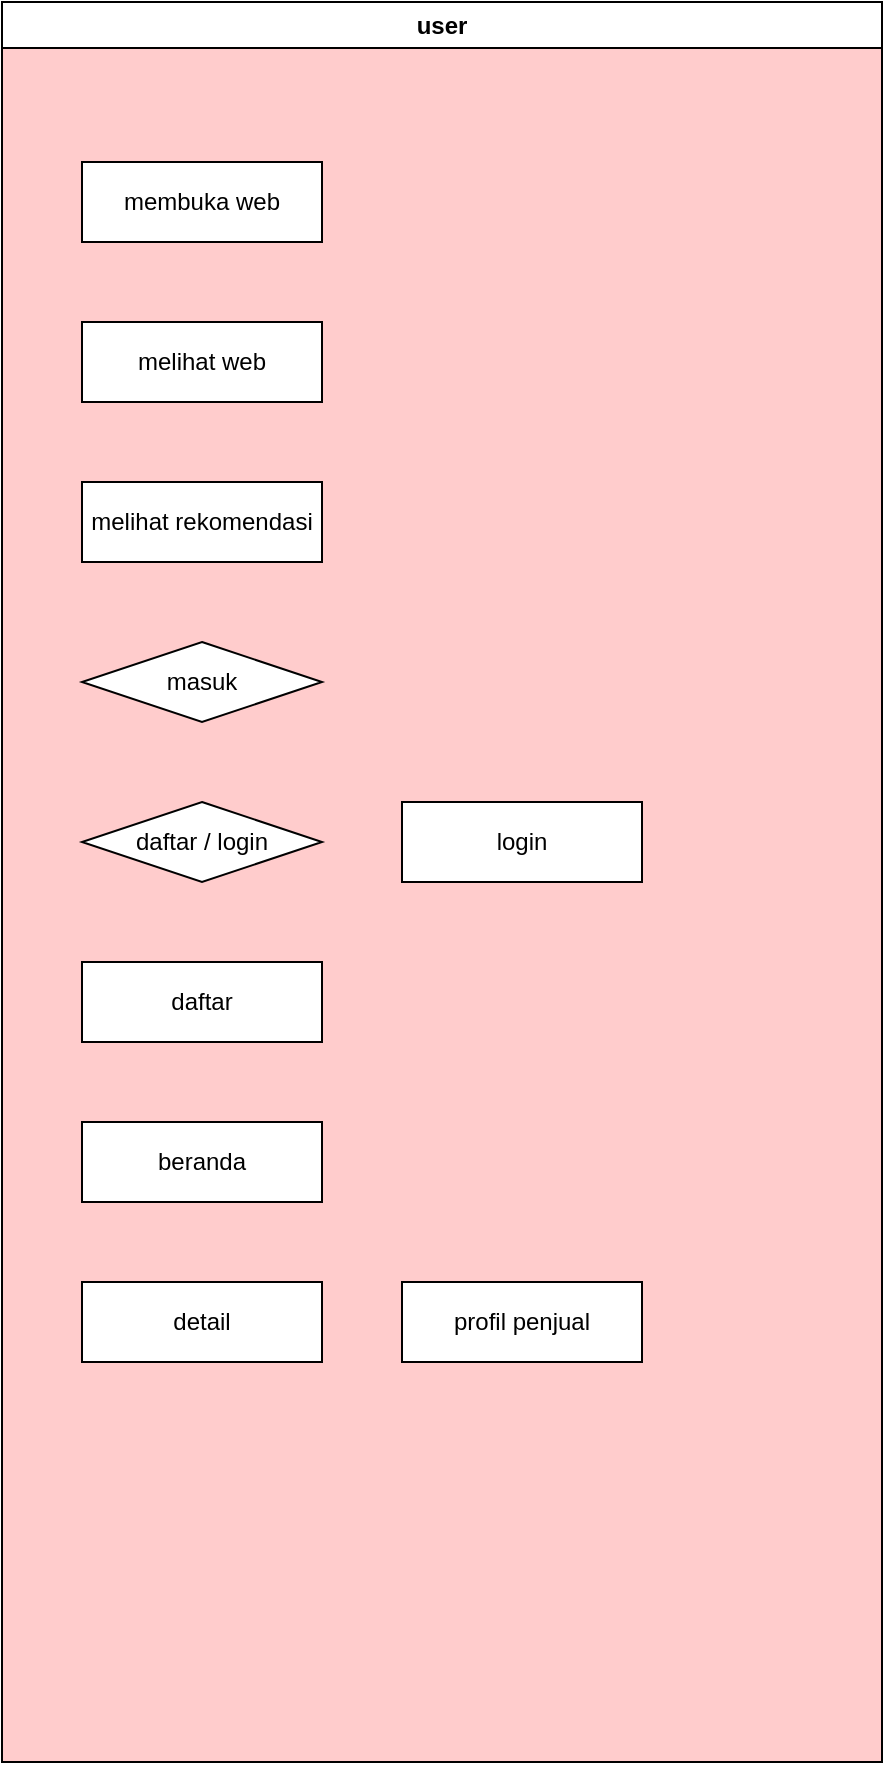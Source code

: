 <mxfile version="28.1.0">
  <diagram id="C5RBs43oDa-KdzZeNtuy" name="Page-1">
    <mxGraphModel dx="1042" dy="1704" grid="1" gridSize="10" guides="1" tooltips="1" connect="1" arrows="1" fold="1" page="1" pageScale="1" pageWidth="827" pageHeight="1169" math="0" shadow="0">
      <root>
        <mxCell id="WIyWlLk6GJQsqaUBKTNV-0" />
        <mxCell id="WIyWlLk6GJQsqaUBKTNV-1" parent="WIyWlLk6GJQsqaUBKTNV-0" />
        <mxCell id="XpxlF9LaC_qSvSHAy42T-3" value="user" style="swimlane;whiteSpace=wrap;html=1;startSize=23;swimlaneFillColor=#FFCCCC;" vertex="1" parent="WIyWlLk6GJQsqaUBKTNV-1">
          <mxGeometry x="40" y="-1120" width="440" height="880" as="geometry">
            <mxRectangle x="450" y="380" width="140" height="30" as="alternateBounds" />
          </mxGeometry>
        </mxCell>
        <mxCell id="XpxlF9LaC_qSvSHAy42T-5" value="membuka web" style="rounded=0;whiteSpace=wrap;html=1;" vertex="1" parent="XpxlF9LaC_qSvSHAy42T-3">
          <mxGeometry x="40" y="80" width="120" height="40" as="geometry" />
        </mxCell>
        <mxCell id="XpxlF9LaC_qSvSHAy42T-7" value="melihat web" style="rounded=0;whiteSpace=wrap;html=1;" vertex="1" parent="XpxlF9LaC_qSvSHAy42T-3">
          <mxGeometry x="40" y="160" width="120" height="40" as="geometry" />
        </mxCell>
        <mxCell id="XpxlF9LaC_qSvSHAy42T-8" value="melihat rekomendasi" style="rounded=0;whiteSpace=wrap;html=1;" vertex="1" parent="XpxlF9LaC_qSvSHAy42T-3">
          <mxGeometry x="40" y="240" width="120" height="40" as="geometry" />
        </mxCell>
        <mxCell id="XpxlF9LaC_qSvSHAy42T-9" value="masuk" style="rhombus;whiteSpace=wrap;html=1;" vertex="1" parent="XpxlF9LaC_qSvSHAy42T-3">
          <mxGeometry x="40" y="320" width="120" height="40" as="geometry" />
        </mxCell>
        <mxCell id="XpxlF9LaC_qSvSHAy42T-11" value="daftar / login" style="rhombus;whiteSpace=wrap;html=1;" vertex="1" parent="XpxlF9LaC_qSvSHAy42T-3">
          <mxGeometry x="40" y="400" width="120" height="40" as="geometry" />
        </mxCell>
        <mxCell id="XpxlF9LaC_qSvSHAy42T-12" value="login" style="rounded=0;whiteSpace=wrap;html=1;" vertex="1" parent="XpxlF9LaC_qSvSHAy42T-3">
          <mxGeometry x="200" y="400" width="120" height="40" as="geometry" />
        </mxCell>
        <mxCell id="XpxlF9LaC_qSvSHAy42T-13" value="daftar" style="rounded=0;whiteSpace=wrap;html=1;" vertex="1" parent="XpxlF9LaC_qSvSHAy42T-3">
          <mxGeometry x="40" y="480" width="120" height="40" as="geometry" />
        </mxCell>
        <mxCell id="XpxlF9LaC_qSvSHAy42T-14" value="beranda" style="rounded=0;whiteSpace=wrap;html=1;" vertex="1" parent="XpxlF9LaC_qSvSHAy42T-3">
          <mxGeometry x="40" y="560" width="120" height="40" as="geometry" />
        </mxCell>
        <mxCell id="XpxlF9LaC_qSvSHAy42T-15" value="detail" style="rounded=0;whiteSpace=wrap;html=1;" vertex="1" parent="XpxlF9LaC_qSvSHAy42T-3">
          <mxGeometry x="40" y="640" width="120" height="40" as="geometry" />
        </mxCell>
        <mxCell id="XpxlF9LaC_qSvSHAy42T-17" value="profil penjual" style="rounded=0;whiteSpace=wrap;html=1;" vertex="1" parent="XpxlF9LaC_qSvSHAy42T-3">
          <mxGeometry x="200" y="640" width="120" height="40" as="geometry" />
        </mxCell>
      </root>
    </mxGraphModel>
  </diagram>
</mxfile>
